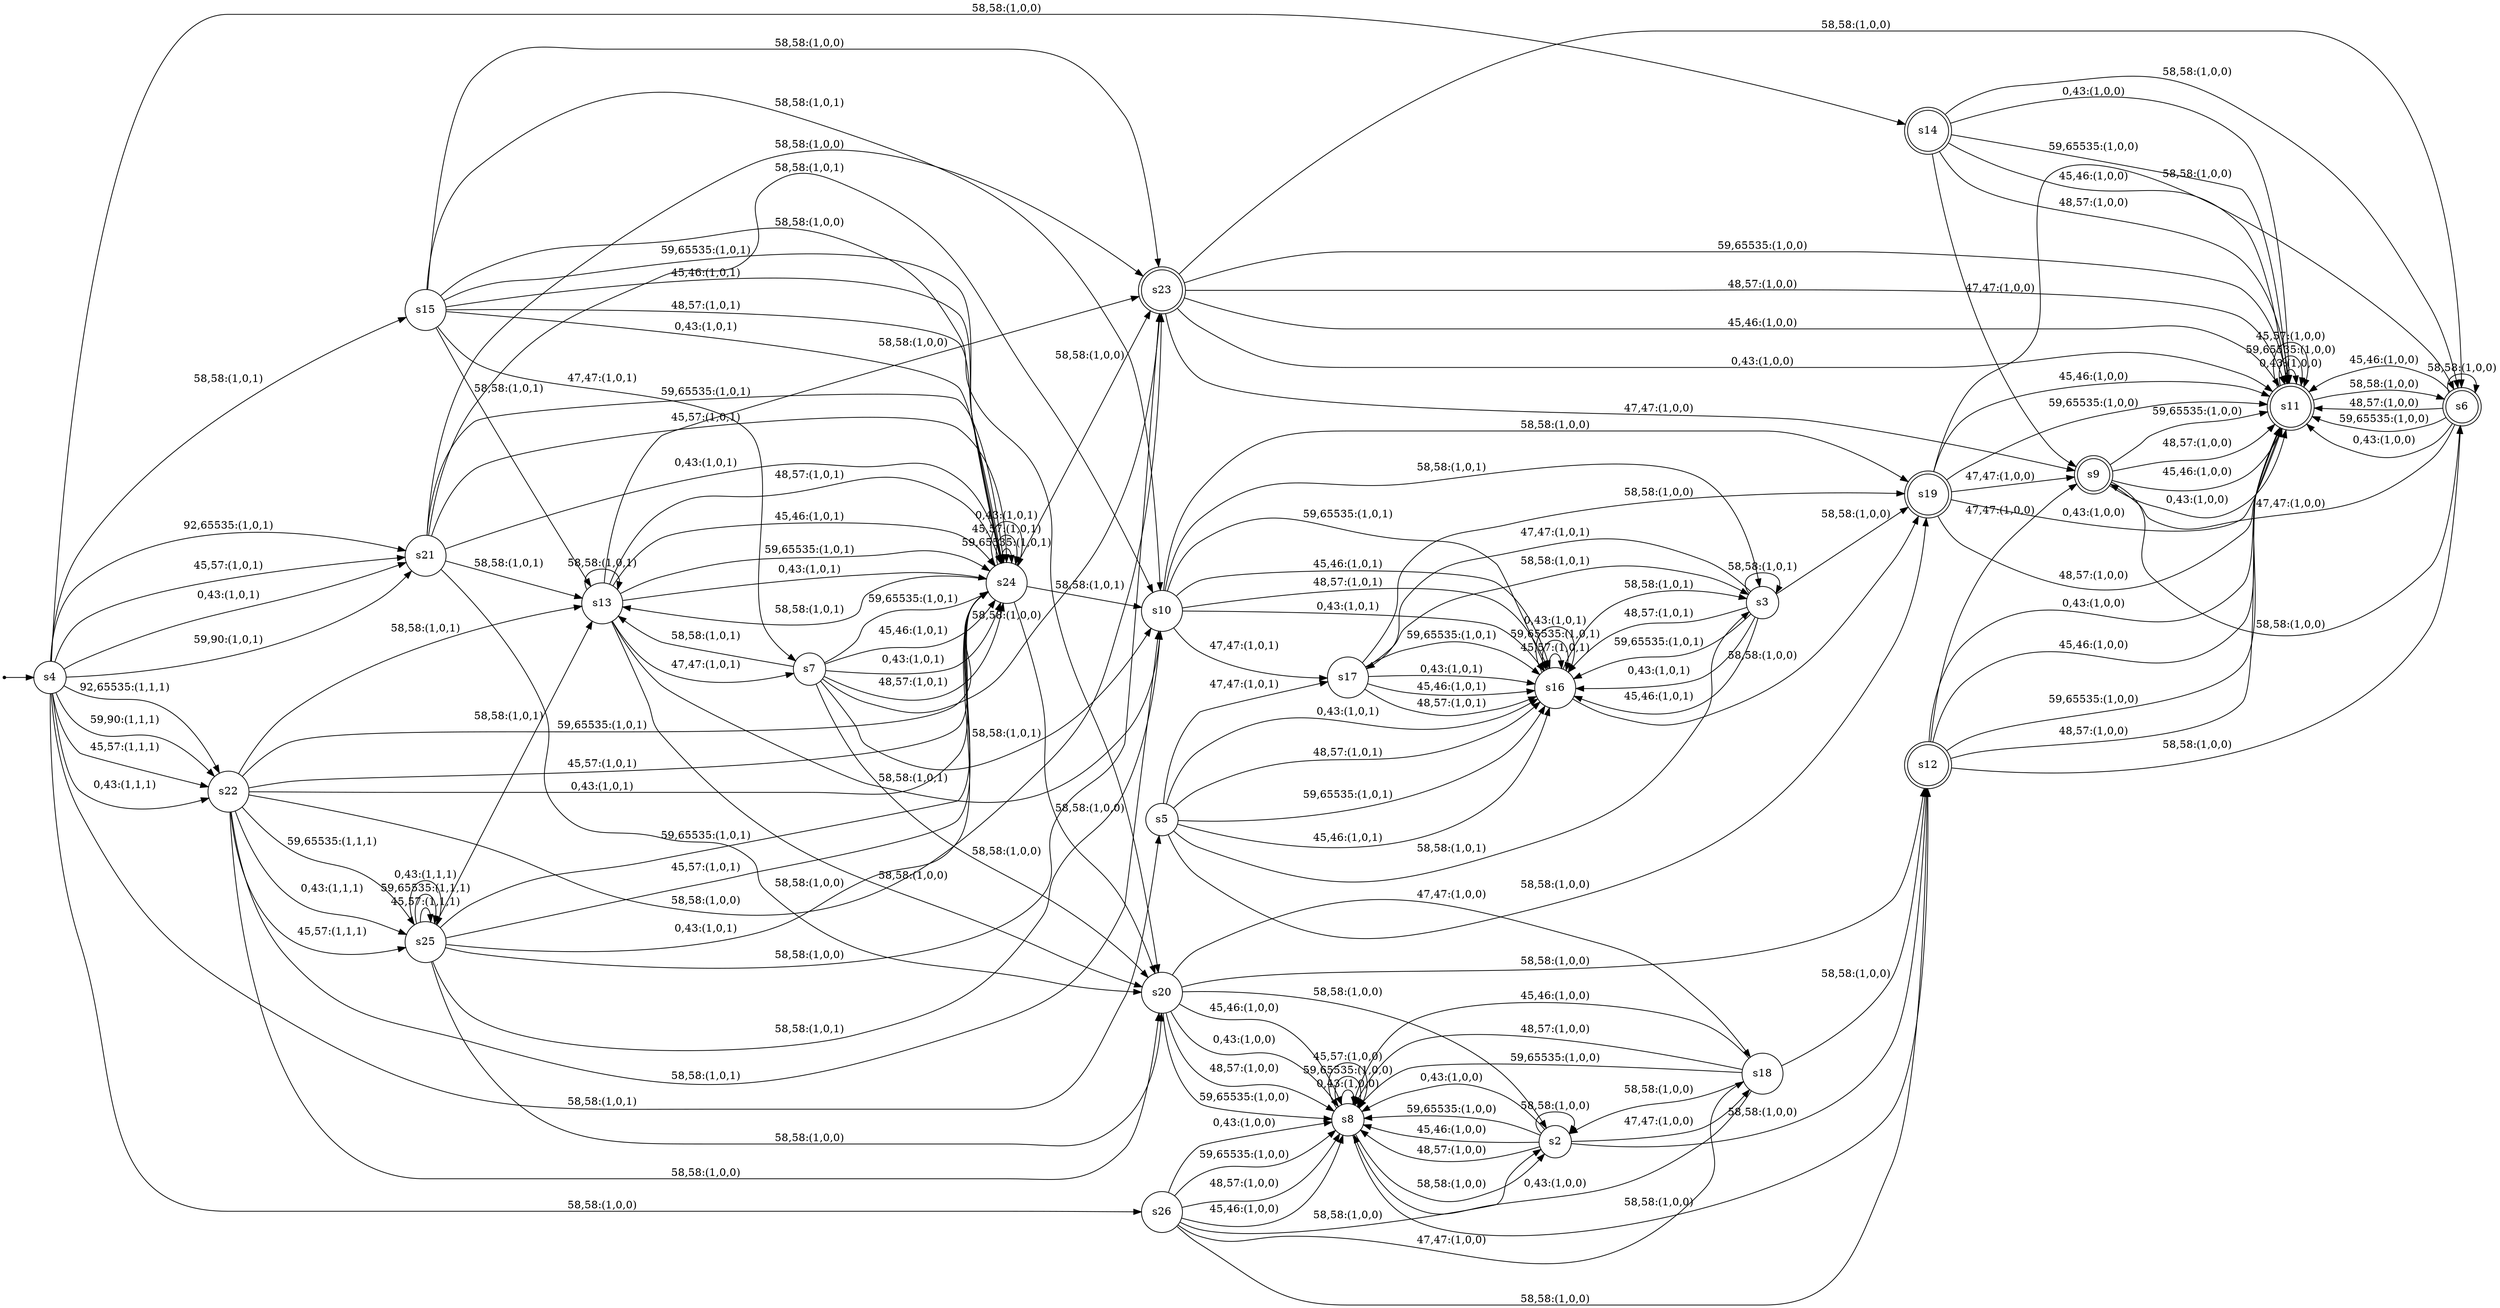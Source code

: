 
      digraph G {
        rankdir=LR;
        init [shape=point];
        node [shape = doublecircle];
        s19 s14 s23 s9 s11 s12 s6
        node [shape = circle];
        init -> s4;
        s26 -> s8 [label = "45,46:(1,0,0)"]
        s26 -> s8 [label = "0,43:(1,0,0)"]
        s26 -> s12 [label = "58,58:(1,0,0)"]
        s26 -> s8 [label = "59,65535:(1,0,0)"]
        s26 -> s8 [label = "48,57:(1,0,0)"]
        s26 -> s2 [label = "58,58:(1,0,0)"]
        s26 -> s18 [label = "47,47:(1,0,0)"]
        s25 -> s25 [label = "45,57:(1,1,1)"]
        s25 -> s10 [label = "58,58:(1,0,1)"]
        s25 -> s23 [label = "58,58:(1,0,0)"]
        s25 -> s13 [label = "58,58:(1,0,1)"]
        s25 -> s20 [label = "58,58:(1,0,0)"]
        s25 -> s25 [label = "59,65535:(1,1,1)"]
        s25 -> s25 [label = "0,43:(1,1,1)"]
        s25 -> s24 [label = "0,43:(1,0,1)"]
        s25 -> s24 [label = "59,65535:(1,0,1)"]
        s25 -> s24 [label = "45,57:(1,0,1)"]
        s24 -> s24 [label = "59,65535:(1,0,1)"]
        s24 -> s24 [label = "45,57:(1,0,1)"]
        s24 -> s13 [label = "58,58:(1,0,1)"]
        s24 -> s23 [label = "58,58:(1,0,0)"]
        s24 -> s20 [label = "58,58:(1,0,0)"]
        s24 -> s24 [label = "0,43:(1,0,1)"]
        s24 -> s10 [label = "58,58:(1,0,1)"]
        s23 -> s11 [label = "59,65535:(1,0,0)"]
        s23 -> s11 [label = "48,57:(1,0,0)"]
        s23 -> s9 [label = "47,47:(1,0,0)"]
        s23 -> s11 [label = "45,46:(1,0,0)"]
        s23 -> s11 [label = "0,43:(1,0,0)"]
        s23 -> s6 [label = "58,58:(1,0,0)"]
        s22 -> s10 [label = "58,58:(1,0,1)"]
        s22 -> s24 [label = "59,65535:(1,0,1)"]
        s22 -> s25 [label = "0,43:(1,1,1)"]
        s22 -> s25 [label = "45,57:(1,1,1)"]
        s22 -> s13 [label = "58,58:(1,0,1)"]
        s22 -> s23 [label = "58,58:(1,0,0)"]
        s22 -> s25 [label = "59,65535:(1,1,1)"]
        s22 -> s24 [label = "45,57:(1,0,1)"]
        s22 -> s24 [label = "0,43:(1,0,1)"]
        s22 -> s20 [label = "58,58:(1,0,0)"]
        s21 -> s10 [label = "58,58:(1,0,1)"]
        s21 -> s24 [label = "59,65535:(1,0,1)"]
        s21 -> s20 [label = "58,58:(1,0,0)"]
        s21 -> s24 [label = "45,57:(1,0,1)"]
        s21 -> s24 [label = "0,43:(1,0,1)"]
        s21 -> s23 [label = "58,58:(1,0,0)"]
        s21 -> s13 [label = "58,58:(1,0,1)"]
        s20 -> s18 [label = "47,47:(1,0,0)"]
        s20 -> s8 [label = "45,46:(1,0,0)"]
        s20 -> s8 [label = "0,43:(1,0,0)"]
        s20 -> s2 [label = "58,58:(1,0,0)"]
        s20 -> s8 [label = "48,57:(1,0,0)"]
        s20 -> s12 [label = "58,58:(1,0,0)"]
        s20 -> s8 [label = "59,65535:(1,0,0)"]
        s19 -> s6 [label = "58,58:(1,0,0)"]
        s19 -> s11 [label = "0,43:(1,0,0)"]
        s19 -> s11 [label = "48,57:(1,0,0)"]
        s19 -> s11 [label = "45,46:(1,0,0)"]
        s19 -> s9 [label = "47,47:(1,0,0)"]
        s19 -> s11 [label = "59,65535:(1,0,0)"]
        s18 -> s2 [label = "58,58:(1,0,0)"]
        s18 -> s8 [label = "45,46:(1,0,0)"]
        s18 -> s8 [label = "48,57:(1,0,0)"]
        s18 -> s12 [label = "58,58:(1,0,0)"]
        s18 -> s8 [label = "59,65535:(1,0,0)"]
        s18 -> s8 [label = "0,43:(1,0,0)"]
        s17 -> s16 [label = "59,65535:(1,0,1)"]
        s17 -> s16 [label = "0,43:(1,0,1)"]
        s17 -> s19 [label = "58,58:(1,0,0)"]
        s17 -> s3 [label = "58,58:(1,0,1)"]
        s17 -> s16 [label = "45,46:(1,0,1)"]
        s17 -> s16 [label = "48,57:(1,0,1)"]
        s16 -> s16 [label = "45,57:(1,0,1)"]
        s16 -> s3 [label = "58,58:(1,0,1)"]
        s16 -> s19 [label = "58,58:(1,0,0)"]
        s16 -> s16 [label = "59,65535:(1,0,1)"]
        s16 -> s16 [label = "0,43:(1,0,1)"]
        s15 -> s7 [label = "47,47:(1,0,1)"]
        s15 -> s24 [label = "45,46:(1,0,1)"]
        s15 -> s13 [label = "58,58:(1,0,1)"]
        s15 -> s24 [label = "48,57:(1,0,1)"]
        s15 -> s10 [label = "58,58:(1,0,1)"]
        s15 -> s24 [label = "0,43:(1,0,1)"]
        s15 -> s20 [label = "58,58:(1,0,0)"]
        s15 -> s24 [label = "59,65535:(1,0,1)"]
        s15 -> s23 [label = "58,58:(1,0,0)"]
        s14 -> s9 [label = "47,47:(1,0,0)"]
        s14 -> s11 [label = "59,65535:(1,0,0)"]
        s14 -> s6 [label = "58,58:(1,0,0)"]
        s14 -> s11 [label = "45,46:(1,0,0)"]
        s14 -> s11 [label = "48,57:(1,0,0)"]
        s14 -> s11 [label = "0,43:(1,0,0)"]
        s13 -> s24 [label = "48,57:(1,0,1)"]
        s13 -> s23 [label = "58,58:(1,0,0)"]
        s13 -> s24 [label = "45,46:(1,0,1)"]
        s13 -> s10 [label = "58,58:(1,0,1)"]
        s13 -> s13 [label = "58,58:(1,0,1)"]
        s13 -> s24 [label = "59,65535:(1,0,1)"]
        s13 -> s20 [label = "58,58:(1,0,0)"]
        s13 -> s24 [label = "0,43:(1,0,1)"]
        s13 -> s7 [label = "47,47:(1,0,1)"]
        s12 -> s11 [label = "48,57:(1,0,0)"]
        s12 -> s9 [label = "47,47:(1,0,0)"]
        s12 -> s11 [label = "0,43:(1,0,0)"]
        s12 -> s11 [label = "45,46:(1,0,0)"]
        s12 -> s11 [label = "59,65535:(1,0,0)"]
        s12 -> s6 [label = "58,58:(1,0,0)"]
        s11 -> s11 [label = "0,43:(1,0,0)"]
        s11 -> s11 [label = "59,65535:(1,0,0)"]
        s11 -> s11 [label = "45,57:(1,0,0)"]
        s11 -> s6 [label = "58,58:(1,0,0)"]
        s10 -> s16 [label = "59,65535:(1,0,1)"]
        s10 -> s3 [label = "58,58:(1,0,1)"]
        s10 -> s16 [label = "45,46:(1,0,1)"]
        s10 -> s16 [label = "48,57:(1,0,1)"]
        s10 -> s17 [label = "47,47:(1,0,1)"]
        s10 -> s16 [label = "0,43:(1,0,1)"]
        s10 -> s19 [label = "58,58:(1,0,0)"]
        s9 -> s11 [label = "59,65535:(1,0,0)"]
        s9 -> s11 [label = "48,57:(1,0,0)"]
        s9 -> s6 [label = "58,58:(1,0,0)"]
        s9 -> s11 [label = "45,46:(1,0,0)"]
        s9 -> s11 [label = "0,43:(1,0,0)"]
        s8 -> s8 [label = "0,43:(1,0,0)"]
        s8 -> s12 [label = "58,58:(1,0,0)"]
        s8 -> s8 [label = "59,65535:(1,0,0)"]
        s8 -> s2 [label = "58,58:(1,0,0)"]
        s8 -> s8 [label = "45,57:(1,0,0)"]
        s7 -> s24 [label = "59,65535:(1,0,1)"]
        s7 -> s13 [label = "58,58:(1,0,1)"]
        s7 -> s23 [label = "58,58:(1,0,0)"]
        s7 -> s10 [label = "58,58:(1,0,1)"]
        s7 -> s24 [label = "45,46:(1,0,1)"]
        s7 -> s24 [label = "0,43:(1,0,1)"]
        s7 -> s20 [label = "58,58:(1,0,0)"]
        s7 -> s24 [label = "48,57:(1,0,1)"]
        s6 -> s11 [label = "48,57:(1,0,0)"]
        s6 -> s11 [label = "59,65535:(1,0,0)"]
        s6 -> s11 [label = "0,43:(1,0,0)"]
        s6 -> s9 [label = "47,47:(1,0,0)"]
        s6 -> s6 [label = "58,58:(1,0,0)"]
        s6 -> s11 [label = "45,46:(1,0,0)"]
        s5 -> s17 [label = "47,47:(1,0,1)"]
        s5 -> s16 [label = "0,43:(1,0,1)"]
        s5 -> s16 [label = "48,57:(1,0,1)"]
        s5 -> s16 [label = "59,65535:(1,0,1)"]
        s5 -> s16 [label = "45,46:(1,0,1)"]
        s5 -> s3 [label = "58,58:(1,0,1)"]
        s5 -> s19 [label = "58,58:(1,0,0)"]
        s4 -> s21 [label = "92,65535:(1,0,1)"]
        s4 -> s22 [label = "45,57:(1,1,1)"]
        s4 -> s21 [label = "45,57:(1,0,1)"]
        s4 -> s21 [label = "0,43:(1,0,1)"]
        s4 -> s21 [label = "59,90:(1,0,1)"]
        s4 -> s26 [label = "58,58:(1,0,0)"]
        s4 -> s22 [label = "0,43:(1,1,1)"]
        s4 -> s22 [label = "92,65535:(1,1,1)"]
        s4 -> s15 [label = "58,58:(1,0,1)"]
        s4 -> s22 [label = "59,90:(1,1,1)"]
        s4 -> s14 [label = "58,58:(1,0,0)"]
        s4 -> s5 [label = "58,58:(1,0,1)"]
        s3 -> s16 [label = "48,57:(1,0,1)"]
        s3 -> s17 [label = "47,47:(1,0,1)"]
        s3 -> s16 [label = "59,65535:(1,0,1)"]
        s3 -> s3 [label = "58,58:(1,0,1)"]
        s3 -> s19 [label = "58,58:(1,0,0)"]
        s3 -> s16 [label = "0,43:(1,0,1)"]
        s3 -> s16 [label = "45,46:(1,0,1)"]
        s2 -> s2 [label = "58,58:(1,0,0)"]
        s2 -> s12 [label = "58,58:(1,0,0)"]
        s2 -> s8 [label = "0,43:(1,0,0)"]
        s2 -> s8 [label = "59,65535:(1,0,0)"]
        s2 -> s8 [label = "45,46:(1,0,0)"]
        s2 -> s18 [label = "47,47:(1,0,0)"]
        s2 -> s8 [label = "48,57:(1,0,0)"]}